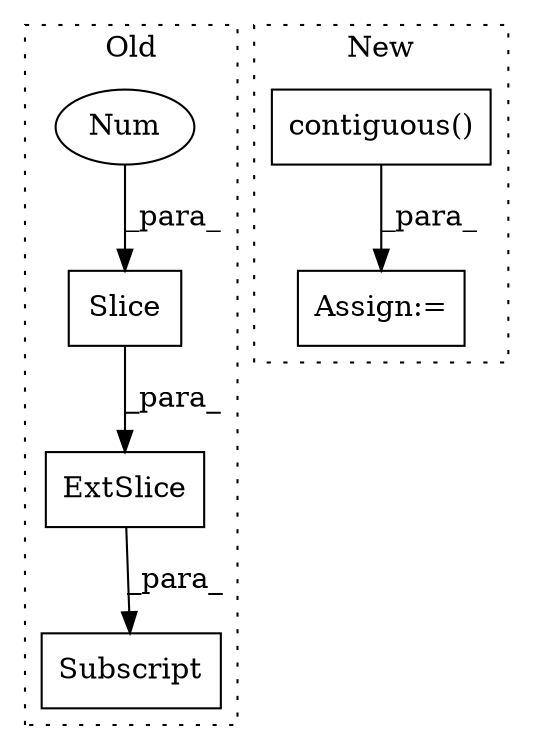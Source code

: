 digraph G {
subgraph cluster0 {
1 [label="Subscript" a="63" s="6806,0" l="25,0" shape="box"];
4 [label="ExtSlice" a="85" s="6806" l="14" shape="box"];
5 [label="Slice" a="80" s="6827" l="2" shape="box"];
6 [label="Num" a="76" s="6827" l="2" shape="ellipse"];
label = "Old";
style="dotted";
}
subgraph cluster1 {
2 [label="contiguous()" a="75" s="6508" l="39" shape="box"];
3 [label="Assign:=" a="68" s="7331" l="3" shape="box"];
label = "New";
style="dotted";
}
2 -> 3 [label="_para_"];
4 -> 1 [label="_para_"];
5 -> 4 [label="_para_"];
6 -> 5 [label="_para_"];
}